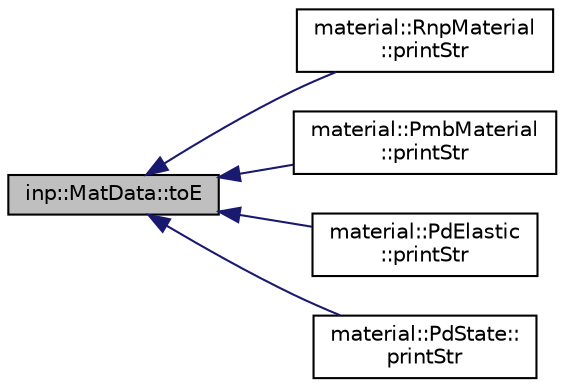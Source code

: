 digraph "inp::MatData::toE"
{
  edge [fontname="Helvetica",fontsize="10",labelfontname="Helvetica",labelfontsize="10"];
  node [fontname="Helvetica",fontsize="10",shape=record];
  rankdir="LR";
  Node1 [label="inp::MatData::toE",height=0.2,width=0.4,color="black", fillcolor="grey75", style="filled", fontcolor="black"];
  Node1 -> Node2 [dir="back",color="midnightblue",fontsize="10",style="solid",fontname="Helvetica"];
  Node2 [label="material::RnpMaterial\l::printStr",height=0.2,width=0.4,color="black", fillcolor="white", style="filled",URL="$classmaterial_1_1RnpMaterial.html#a7484f6eaffa46bd4b3826ca6c912af08",tooltip="Print information about this object. "];
  Node1 -> Node3 [dir="back",color="midnightblue",fontsize="10",style="solid",fontname="Helvetica"];
  Node3 [label="material::PmbMaterial\l::printStr",height=0.2,width=0.4,color="black", fillcolor="white", style="filled",URL="$classmaterial_1_1PmbMaterial.html#af39e090af2473a0fb21388b988e00bdd",tooltip="Print information about this object. "];
  Node1 -> Node4 [dir="back",color="midnightblue",fontsize="10",style="solid",fontname="Helvetica"];
  Node4 [label="material::PdElastic\l::printStr",height=0.2,width=0.4,color="black", fillcolor="white", style="filled",URL="$classmaterial_1_1PdElastic.html#a4b695b8541b850c9c79a02c390bf8e31",tooltip="Print information about this object. "];
  Node1 -> Node5 [dir="back",color="midnightblue",fontsize="10",style="solid",fontname="Helvetica"];
  Node5 [label="material::PdState::\lprintStr",height=0.2,width=0.4,color="black", fillcolor="white", style="filled",URL="$classmaterial_1_1PdState.html#a336d7bfb1cf2a4f547afc2ad509a855c",tooltip="Print information about this object. "];
}
